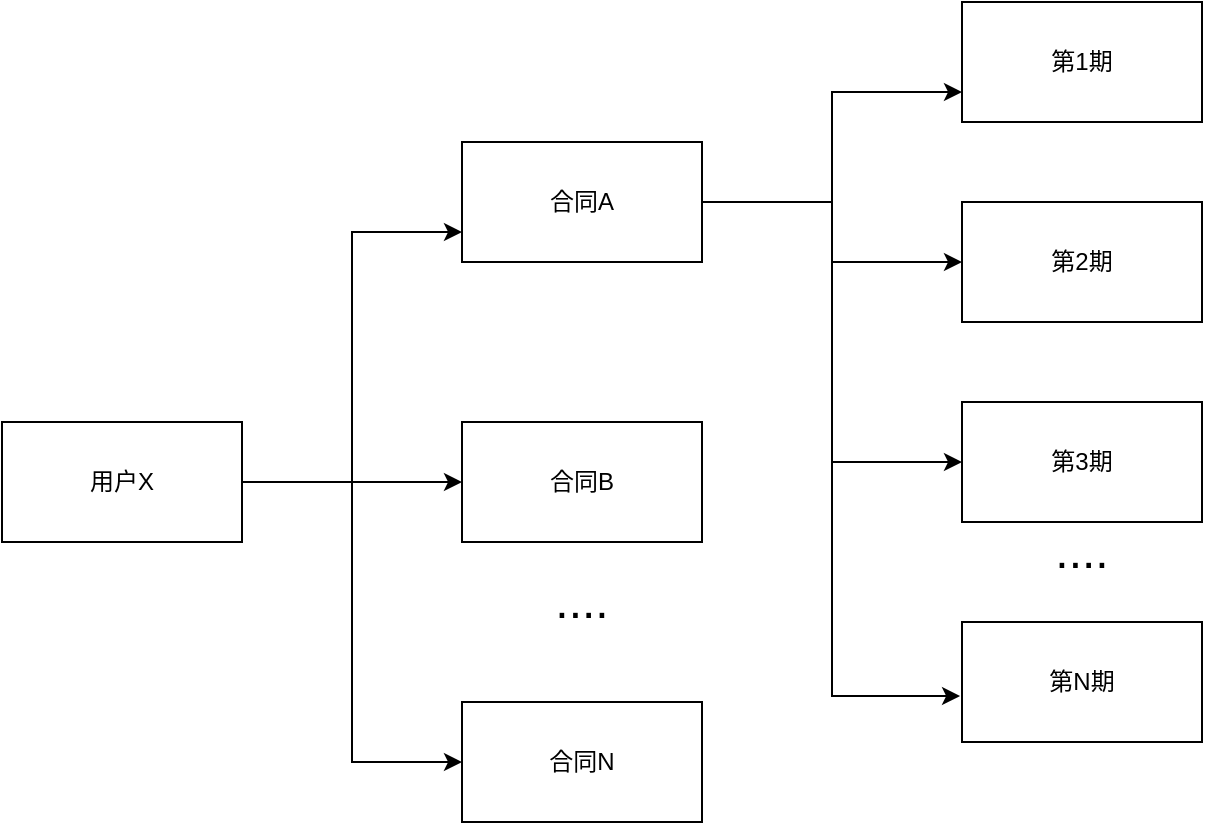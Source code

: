 <mxfile version="14.0.3" type="github">
  <diagram id="qACfxw4FODvzqwDlVZsI" name="第 1 页">
    <mxGraphModel dx="868" dy="450" grid="1" gridSize="10" guides="1" tooltips="1" connect="1" arrows="1" fold="1" page="1" pageScale="1" pageWidth="827" pageHeight="1169" math="0" shadow="0">
      <root>
        <mxCell id="0" />
        <mxCell id="1" parent="0" />
        <mxCell id="aDlqw50ID4wgKUnIi6hD-9" style="edgeStyle=orthogonalEdgeStyle;rounded=0;orthogonalLoop=1;jettySize=auto;html=1;entryX=0;entryY=0.75;entryDx=0;entryDy=0;" edge="1" parent="1" source="aDlqw50ID4wgKUnIi6hD-1" target="aDlqw50ID4wgKUnIi6hD-2">
          <mxGeometry relative="1" as="geometry" />
        </mxCell>
        <mxCell id="aDlqw50ID4wgKUnIi6hD-10" style="edgeStyle=orthogonalEdgeStyle;rounded=0;orthogonalLoop=1;jettySize=auto;html=1;" edge="1" parent="1" source="aDlqw50ID4wgKUnIi6hD-1" target="aDlqw50ID4wgKUnIi6hD-3">
          <mxGeometry relative="1" as="geometry" />
        </mxCell>
        <mxCell id="aDlqw50ID4wgKUnIi6hD-11" style="edgeStyle=orthogonalEdgeStyle;rounded=0;orthogonalLoop=1;jettySize=auto;html=1;entryX=0;entryY=0.5;entryDx=0;entryDy=0;" edge="1" parent="1" source="aDlqw50ID4wgKUnIi6hD-1" target="aDlqw50ID4wgKUnIi6hD-4">
          <mxGeometry relative="1" as="geometry">
            <mxPoint x="290" y="410" as="targetPoint" />
          </mxGeometry>
        </mxCell>
        <mxCell id="aDlqw50ID4wgKUnIi6hD-1" value="用户X" style="rounded=0;whiteSpace=wrap;html=1;" vertex="1" parent="1">
          <mxGeometry x="80" y="240" width="120" height="60" as="geometry" />
        </mxCell>
        <mxCell id="aDlqw50ID4wgKUnIi6hD-12" style="edgeStyle=orthogonalEdgeStyle;rounded=0;orthogonalLoop=1;jettySize=auto;html=1;entryX=0;entryY=0.75;entryDx=0;entryDy=0;" edge="1" parent="1" source="aDlqw50ID4wgKUnIi6hD-2" target="aDlqw50ID4wgKUnIi6hD-5">
          <mxGeometry relative="1" as="geometry" />
        </mxCell>
        <mxCell id="aDlqw50ID4wgKUnIi6hD-13" style="edgeStyle=orthogonalEdgeStyle;rounded=0;orthogonalLoop=1;jettySize=auto;html=1;entryX=0;entryY=0.5;entryDx=0;entryDy=0;" edge="1" parent="1" source="aDlqw50ID4wgKUnIi6hD-2" target="aDlqw50ID4wgKUnIi6hD-7">
          <mxGeometry relative="1" as="geometry" />
        </mxCell>
        <mxCell id="aDlqw50ID4wgKUnIi6hD-14" style="edgeStyle=orthogonalEdgeStyle;rounded=0;orthogonalLoop=1;jettySize=auto;html=1;entryX=0;entryY=0.5;entryDx=0;entryDy=0;" edge="1" parent="1" source="aDlqw50ID4wgKUnIi6hD-2" target="aDlqw50ID4wgKUnIi6hD-6">
          <mxGeometry relative="1" as="geometry" />
        </mxCell>
        <mxCell id="aDlqw50ID4wgKUnIi6hD-15" style="edgeStyle=orthogonalEdgeStyle;rounded=0;orthogonalLoop=1;jettySize=auto;html=1;entryX=-0.008;entryY=0.617;entryDx=0;entryDy=0;entryPerimeter=0;" edge="1" parent="1" source="aDlqw50ID4wgKUnIi6hD-2" target="aDlqw50ID4wgKUnIi6hD-8">
          <mxGeometry relative="1" as="geometry" />
        </mxCell>
        <mxCell id="aDlqw50ID4wgKUnIi6hD-2" value="合同A" style="rounded=0;whiteSpace=wrap;html=1;" vertex="1" parent="1">
          <mxGeometry x="310" y="100" width="120" height="60" as="geometry" />
        </mxCell>
        <mxCell id="aDlqw50ID4wgKUnIi6hD-3" value="合同B" style="rounded=0;whiteSpace=wrap;html=1;" vertex="1" parent="1">
          <mxGeometry x="310" y="240" width="120" height="60" as="geometry" />
        </mxCell>
        <mxCell id="aDlqw50ID4wgKUnIi6hD-4" value="合同N" style="rounded=0;whiteSpace=wrap;html=1;" vertex="1" parent="1">
          <mxGeometry x="310" y="380" width="120" height="60" as="geometry" />
        </mxCell>
        <mxCell id="aDlqw50ID4wgKUnIi6hD-5" value="第1期" style="rounded=0;whiteSpace=wrap;html=1;" vertex="1" parent="1">
          <mxGeometry x="560" y="30" width="120" height="60" as="geometry" />
        </mxCell>
        <mxCell id="aDlqw50ID4wgKUnIi6hD-6" value="第3期" style="rounded=0;whiteSpace=wrap;html=1;" vertex="1" parent="1">
          <mxGeometry x="560" y="230" width="120" height="60" as="geometry" />
        </mxCell>
        <mxCell id="aDlqw50ID4wgKUnIi6hD-7" value="第2期" style="rounded=0;whiteSpace=wrap;html=1;" vertex="1" parent="1">
          <mxGeometry x="560" y="130" width="120" height="60" as="geometry" />
        </mxCell>
        <mxCell id="aDlqw50ID4wgKUnIi6hD-8" value="第N期" style="rounded=0;whiteSpace=wrap;html=1;" vertex="1" parent="1">
          <mxGeometry x="560" y="340" width="120" height="60" as="geometry" />
        </mxCell>
        <mxCell id="aDlqw50ID4wgKUnIi6hD-16" value="&lt;font style=&quot;font-size: 24px&quot;&gt;....&lt;/font&gt;" style="text;html=1;strokeColor=none;fillColor=none;align=center;verticalAlign=middle;whiteSpace=wrap;rounded=0;" vertex="1" parent="1">
          <mxGeometry x="350" y="320" width="40" height="20" as="geometry" />
        </mxCell>
        <mxCell id="aDlqw50ID4wgKUnIi6hD-18" value="&lt;font style=&quot;font-size: 24px&quot;&gt;....&lt;/font&gt;" style="text;html=1;strokeColor=none;fillColor=none;align=center;verticalAlign=middle;whiteSpace=wrap;rounded=0;" vertex="1" parent="1">
          <mxGeometry x="600" y="290" width="40" height="30" as="geometry" />
        </mxCell>
      </root>
    </mxGraphModel>
  </diagram>
</mxfile>
